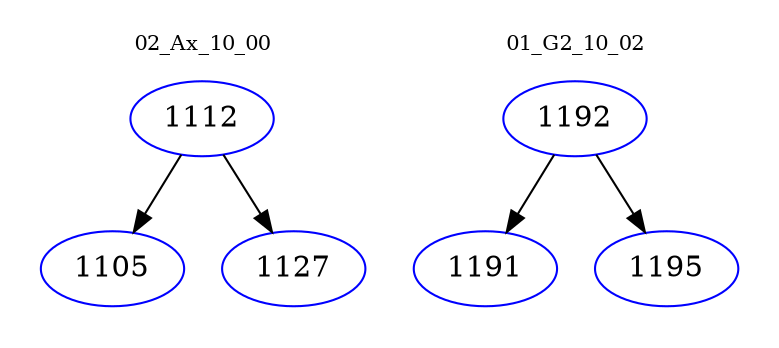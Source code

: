digraph{
subgraph cluster_0 {
color = white
label = "02_Ax_10_00";
fontsize=10;
T0_1112 [label="1112", color="blue"]
T0_1112 -> T0_1105 [color="black"]
T0_1105 [label="1105", color="blue"]
T0_1112 -> T0_1127 [color="black"]
T0_1127 [label="1127", color="blue"]
}
subgraph cluster_1 {
color = white
label = "01_G2_10_02";
fontsize=10;
T1_1192 [label="1192", color="blue"]
T1_1192 -> T1_1191 [color="black"]
T1_1191 [label="1191", color="blue"]
T1_1192 -> T1_1195 [color="black"]
T1_1195 [label="1195", color="blue"]
}
}
